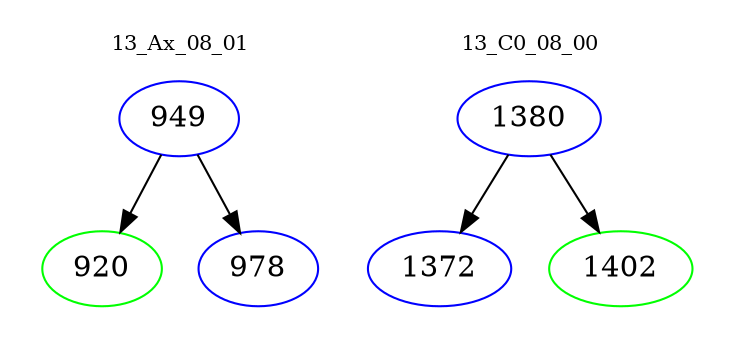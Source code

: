 digraph{
subgraph cluster_0 {
color = white
label = "13_Ax_08_01";
fontsize=10;
T0_949 [label="949", color="blue"]
T0_949 -> T0_920 [color="black"]
T0_920 [label="920", color="green"]
T0_949 -> T0_978 [color="black"]
T0_978 [label="978", color="blue"]
}
subgraph cluster_1 {
color = white
label = "13_C0_08_00";
fontsize=10;
T1_1380 [label="1380", color="blue"]
T1_1380 -> T1_1372 [color="black"]
T1_1372 [label="1372", color="blue"]
T1_1380 -> T1_1402 [color="black"]
T1_1402 [label="1402", color="green"]
}
}
